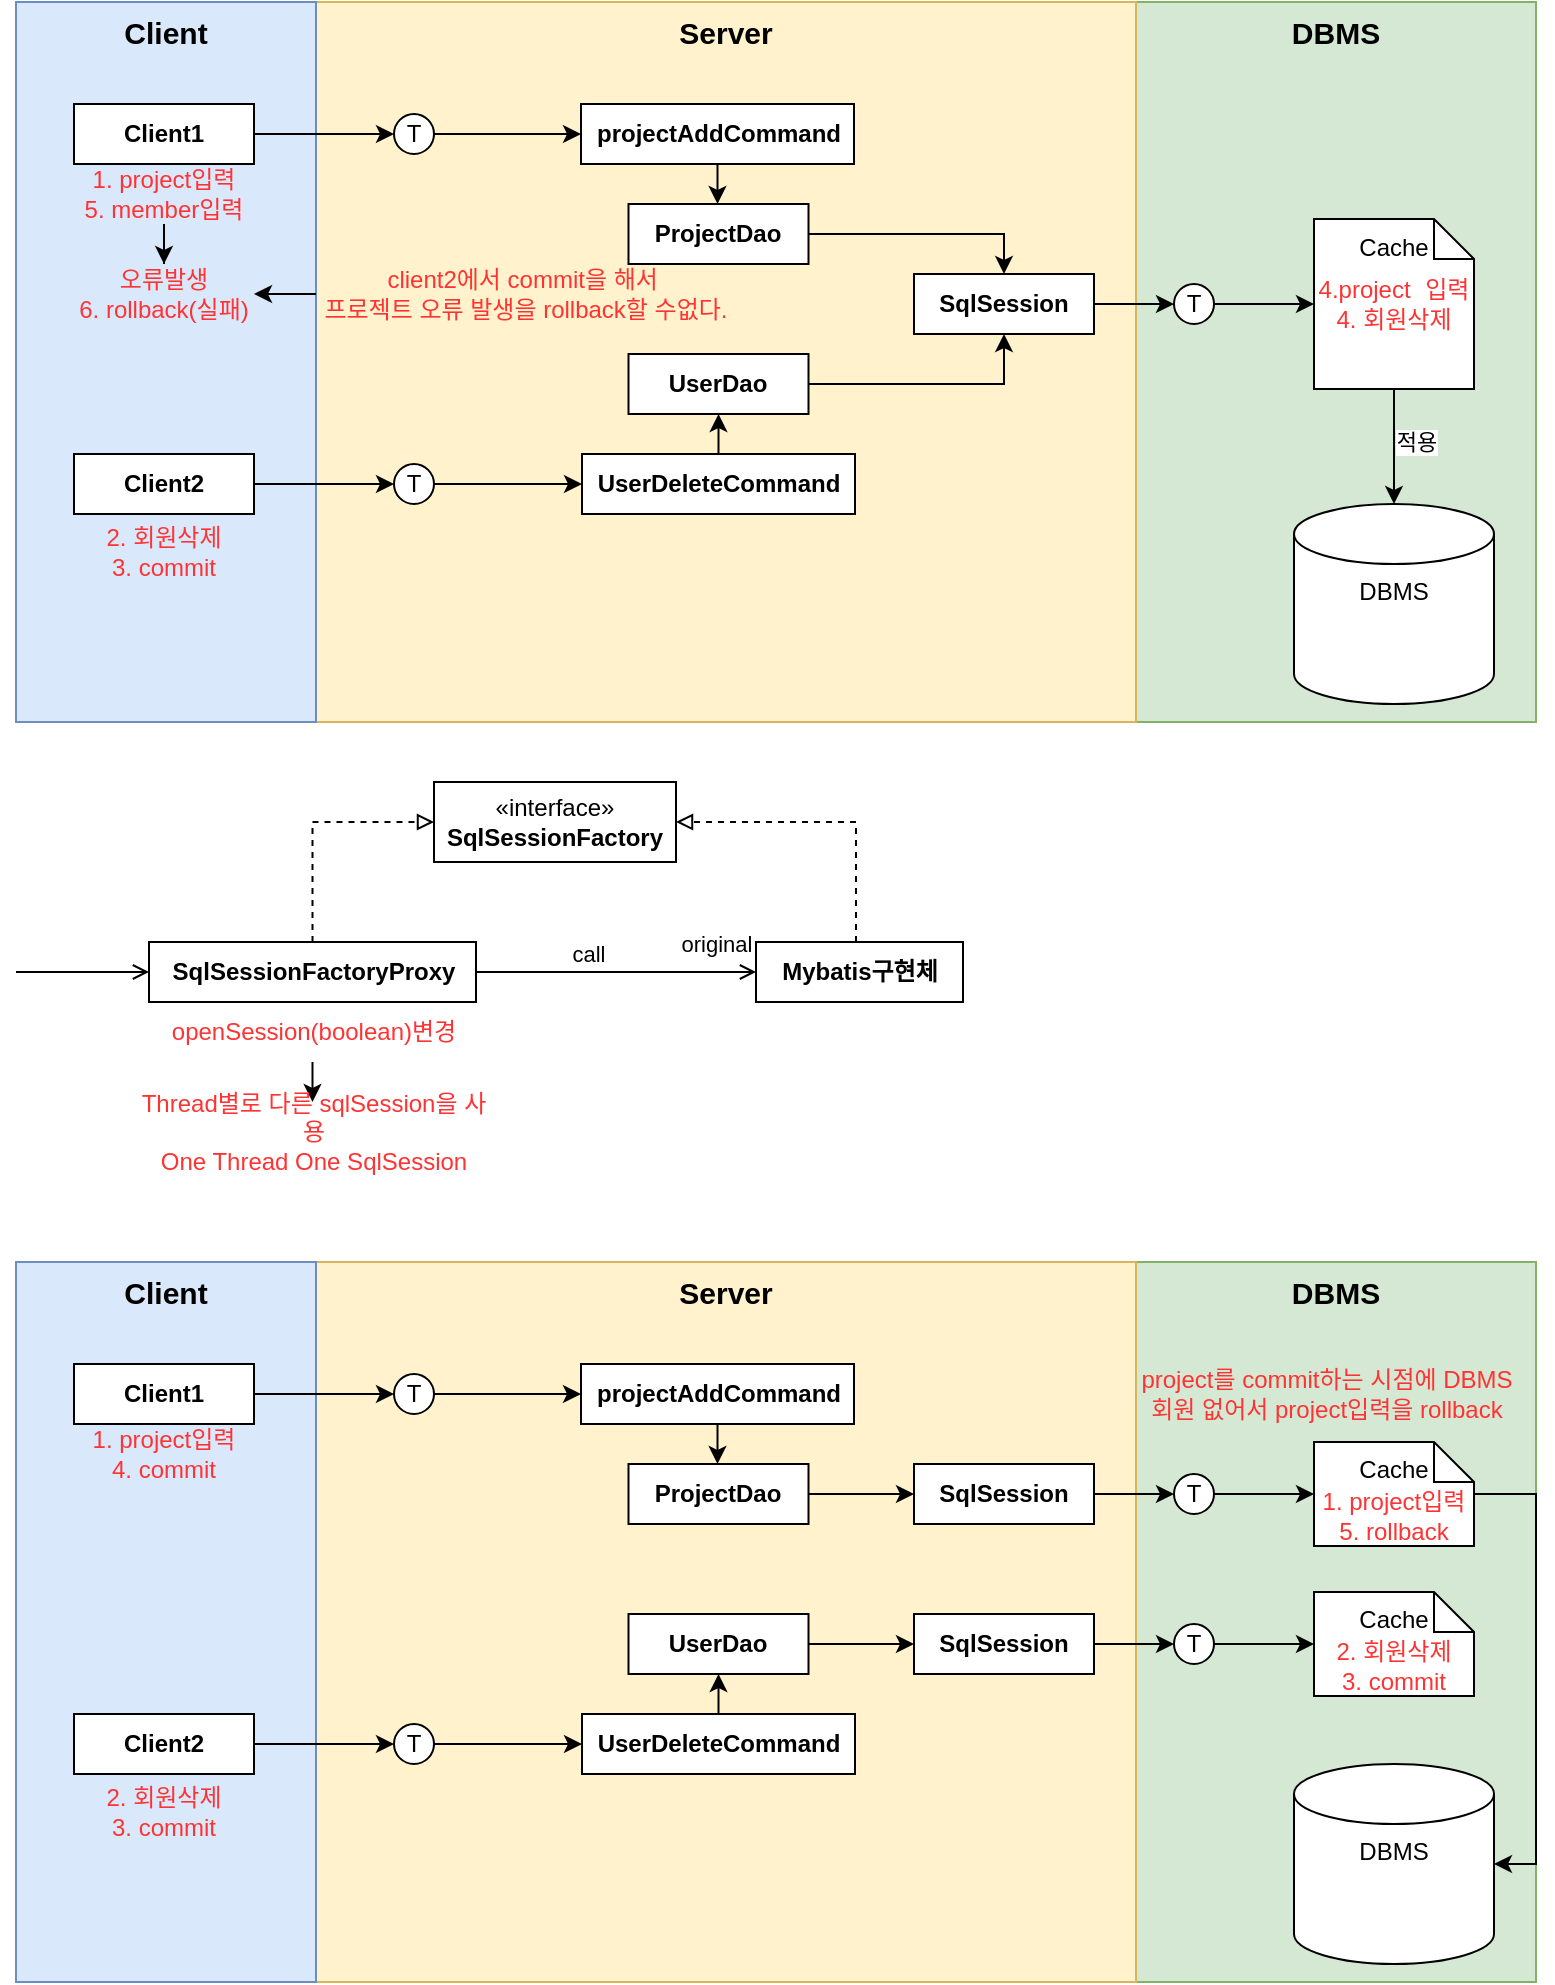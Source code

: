 <mxfile version="24.6.4" type="device">
  <diagram name="페이지-1" id="liNhhcDt3ow6HpiVNdLB">
    <mxGraphModel dx="1147" dy="753" grid="1" gridSize="10" guides="1" tooltips="1" connect="1" arrows="1" fold="1" page="1" pageScale="1" pageWidth="827" pageHeight="1169" math="0" shadow="0">
      <root>
        <mxCell id="0" />
        <mxCell id="1" parent="0" />
        <mxCell id="B-Y1zZOm-TePgbr82z59-119" value="DBMS" style="rounded=0;whiteSpace=wrap;html=1;fillColor=#d5e8d4;strokeColor=#82b366;verticalAlign=top;fontStyle=1;fontSize=15;" vertex="1" parent="1">
          <mxGeometry x="590" y="690" width="200" height="360" as="geometry" />
        </mxCell>
        <mxCell id="B-Y1zZOm-TePgbr82z59-120" value="Server" style="rounded=0;whiteSpace=wrap;html=1;fillColor=#fff2cc;strokeColor=#d6b656;verticalAlign=top;fontStyle=1;fontSize=15;" vertex="1" parent="1">
          <mxGeometry x="180" y="690" width="410" height="360" as="geometry" />
        </mxCell>
        <mxCell id="B-Y1zZOm-TePgbr82z59-121" value="Client" style="rounded=0;whiteSpace=wrap;html=1;fillColor=#dae8fc;strokeColor=#6c8ebf;verticalAlign=top;fontStyle=1;fontSize=15;" vertex="1" parent="1">
          <mxGeometry x="30" y="690" width="150" height="360" as="geometry" />
        </mxCell>
        <mxCell id="B-Y1zZOm-TePgbr82z59-118" value="DBMS" style="rounded=0;whiteSpace=wrap;html=1;fillColor=#d5e8d4;strokeColor=#82b366;verticalAlign=top;fontStyle=1;fontSize=15;" vertex="1" parent="1">
          <mxGeometry x="590" y="60" width="200" height="360" as="geometry" />
        </mxCell>
        <mxCell id="B-Y1zZOm-TePgbr82z59-117" value="Server" style="rounded=0;whiteSpace=wrap;html=1;fillColor=#fff2cc;strokeColor=#d6b656;verticalAlign=top;fontStyle=1;fontSize=15;" vertex="1" parent="1">
          <mxGeometry x="180" y="60" width="410" height="360" as="geometry" />
        </mxCell>
        <mxCell id="B-Y1zZOm-TePgbr82z59-116" value="Client" style="rounded=0;whiteSpace=wrap;html=1;fillColor=#dae8fc;strokeColor=#6c8ebf;verticalAlign=top;fontStyle=1;fontSize=15;" vertex="1" parent="1">
          <mxGeometry x="30" y="60" width="150" height="360" as="geometry" />
        </mxCell>
        <mxCell id="B-Y1zZOm-TePgbr82z59-1" value="" style="edgeStyle=orthogonalEdgeStyle;rounded=0;orthogonalLoop=1;jettySize=auto;html=1;" edge="1" parent="1" source="B-Y1zZOm-TePgbr82z59-2" target="B-Y1zZOm-TePgbr82z59-6">
          <mxGeometry relative="1" as="geometry" />
        </mxCell>
        <mxCell id="B-Y1zZOm-TePgbr82z59-2" value="Client1" style="html=1;whiteSpace=wrap;fontStyle=1" vertex="1" parent="1">
          <mxGeometry x="59" y="111" width="90" height="30" as="geometry" />
        </mxCell>
        <mxCell id="B-Y1zZOm-TePgbr82z59-3" value="" style="edgeStyle=orthogonalEdgeStyle;rounded=0;orthogonalLoop=1;jettySize=auto;html=1;" edge="1" parent="1" source="B-Y1zZOm-TePgbr82z59-4" target="B-Y1zZOm-TePgbr82z59-8">
          <mxGeometry relative="1" as="geometry" />
        </mxCell>
        <mxCell id="B-Y1zZOm-TePgbr82z59-4" value="Client2" style="html=1;whiteSpace=wrap;fontStyle=1" vertex="1" parent="1">
          <mxGeometry x="59" y="286" width="90" height="30" as="geometry" />
        </mxCell>
        <mxCell id="B-Y1zZOm-TePgbr82z59-5" value="" style="edgeStyle=orthogonalEdgeStyle;rounded=0;orthogonalLoop=1;jettySize=auto;html=1;entryX=0;entryY=0.5;entryDx=0;entryDy=0;" edge="1" parent="1" source="B-Y1zZOm-TePgbr82z59-6" target="B-Y1zZOm-TePgbr82z59-10">
          <mxGeometry relative="1" as="geometry" />
        </mxCell>
        <mxCell id="B-Y1zZOm-TePgbr82z59-6" value="T" style="ellipse;whiteSpace=wrap;html=1;align=center;" vertex="1" parent="1">
          <mxGeometry x="219" y="116" width="20" height="20" as="geometry" />
        </mxCell>
        <mxCell id="B-Y1zZOm-TePgbr82z59-7" value="" style="edgeStyle=orthogonalEdgeStyle;rounded=0;orthogonalLoop=1;jettySize=auto;html=1;entryX=0;entryY=0.5;entryDx=0;entryDy=0;" edge="1" parent="1" source="B-Y1zZOm-TePgbr82z59-8" target="B-Y1zZOm-TePgbr82z59-12">
          <mxGeometry relative="1" as="geometry" />
        </mxCell>
        <mxCell id="B-Y1zZOm-TePgbr82z59-8" value="T" style="ellipse;whiteSpace=wrap;html=1;align=center;" vertex="1" parent="1">
          <mxGeometry x="219" y="291" width="20" height="20" as="geometry" />
        </mxCell>
        <mxCell id="B-Y1zZOm-TePgbr82z59-9" value="" style="edgeStyle=orthogonalEdgeStyle;rounded=0;orthogonalLoop=1;jettySize=auto;html=1;entryX=0.5;entryY=0;entryDx=0;entryDy=0;" edge="1" parent="1" source="B-Y1zZOm-TePgbr82z59-10" target="B-Y1zZOm-TePgbr82z59-14">
          <mxGeometry relative="1" as="geometry" />
        </mxCell>
        <mxCell id="B-Y1zZOm-TePgbr82z59-10" value="projectAddCommand" style="html=1;whiteSpace=wrap;fontStyle=1" vertex="1" parent="1">
          <mxGeometry x="312.5" y="111" width="136.5" height="30" as="geometry" />
        </mxCell>
        <mxCell id="B-Y1zZOm-TePgbr82z59-11" style="edgeStyle=orthogonalEdgeStyle;rounded=0;orthogonalLoop=1;jettySize=auto;html=1;entryX=0.5;entryY=1;entryDx=0;entryDy=0;" edge="1" parent="1" source="B-Y1zZOm-TePgbr82z59-12" target="B-Y1zZOm-TePgbr82z59-16">
          <mxGeometry relative="1" as="geometry" />
        </mxCell>
        <mxCell id="B-Y1zZOm-TePgbr82z59-12" value="UserDeleteCommand" style="html=1;whiteSpace=wrap;fontStyle=1" vertex="1" parent="1">
          <mxGeometry x="313" y="286" width="136.5" height="30" as="geometry" />
        </mxCell>
        <mxCell id="B-Y1zZOm-TePgbr82z59-13" style="edgeStyle=orthogonalEdgeStyle;rounded=0;orthogonalLoop=1;jettySize=auto;html=1;entryX=0.5;entryY=0;entryDx=0;entryDy=0;" edge="1" parent="1" source="B-Y1zZOm-TePgbr82z59-14" target="B-Y1zZOm-TePgbr82z59-18">
          <mxGeometry relative="1" as="geometry" />
        </mxCell>
        <mxCell id="B-Y1zZOm-TePgbr82z59-14" value="ProjectDao" style="html=1;whiteSpace=wrap;fontStyle=1" vertex="1" parent="1">
          <mxGeometry x="336.25" y="161" width="90" height="30" as="geometry" />
        </mxCell>
        <mxCell id="B-Y1zZOm-TePgbr82z59-15" style="edgeStyle=orthogonalEdgeStyle;rounded=0;orthogonalLoop=1;jettySize=auto;html=1;entryX=0.5;entryY=1;entryDx=0;entryDy=0;" edge="1" parent="1" source="B-Y1zZOm-TePgbr82z59-16" target="B-Y1zZOm-TePgbr82z59-18">
          <mxGeometry relative="1" as="geometry" />
        </mxCell>
        <mxCell id="B-Y1zZOm-TePgbr82z59-16" value="UserDao" style="html=1;whiteSpace=wrap;fontStyle=1" vertex="1" parent="1">
          <mxGeometry x="336.25" y="236" width="90" height="30" as="geometry" />
        </mxCell>
        <mxCell id="B-Y1zZOm-TePgbr82z59-17" value="" style="edgeStyle=orthogonalEdgeStyle;rounded=0;orthogonalLoop=1;jettySize=auto;html=1;entryX=0;entryY=0.5;entryDx=0;entryDy=0;" edge="1" parent="1" source="B-Y1zZOm-TePgbr82z59-18" target="B-Y1zZOm-TePgbr82z59-20">
          <mxGeometry relative="1" as="geometry" />
        </mxCell>
        <mxCell id="B-Y1zZOm-TePgbr82z59-18" value="SqlSession" style="html=1;whiteSpace=wrap;fontStyle=1" vertex="1" parent="1">
          <mxGeometry x="479" y="196" width="90" height="30" as="geometry" />
        </mxCell>
        <mxCell id="B-Y1zZOm-TePgbr82z59-19" value="" style="edgeStyle=orthogonalEdgeStyle;rounded=0;orthogonalLoop=1;jettySize=auto;html=1;" edge="1" parent="1" source="B-Y1zZOm-TePgbr82z59-20" target="B-Y1zZOm-TePgbr82z59-22">
          <mxGeometry relative="1" as="geometry" />
        </mxCell>
        <mxCell id="B-Y1zZOm-TePgbr82z59-20" value="T" style="ellipse;whiteSpace=wrap;html=1;align=center;" vertex="1" parent="1">
          <mxGeometry x="609" y="201" width="20" height="20" as="geometry" />
        </mxCell>
        <mxCell id="B-Y1zZOm-TePgbr82z59-21" value="적용" style="edgeStyle=orthogonalEdgeStyle;rounded=0;orthogonalLoop=1;jettySize=auto;html=1;" edge="1" parent="1" source="B-Y1zZOm-TePgbr82z59-22" target="B-Y1zZOm-TePgbr82z59-23">
          <mxGeometry x="-0.078" y="11" relative="1" as="geometry">
            <mxPoint as="offset" />
          </mxGeometry>
        </mxCell>
        <mxCell id="B-Y1zZOm-TePgbr82z59-22" value="Cache" style="shape=note;size=20;whiteSpace=wrap;html=1;verticalAlign=top;" vertex="1" parent="1">
          <mxGeometry x="679" y="168.5" width="80" height="85" as="geometry" />
        </mxCell>
        <mxCell id="B-Y1zZOm-TePgbr82z59-23" value="DBMS" style="shape=cylinder3;whiteSpace=wrap;html=1;boundedLbl=1;backgroundOutline=1;size=15;verticalAlign=top;" vertex="1" parent="1">
          <mxGeometry x="669" y="311" width="100" height="100" as="geometry" />
        </mxCell>
        <mxCell id="B-Y1zZOm-TePgbr82z59-31" style="edgeStyle=orthogonalEdgeStyle;rounded=0;orthogonalLoop=1;jettySize=auto;html=1;entryX=0.5;entryY=0;entryDx=0;entryDy=0;" edge="1" parent="1" source="B-Y1zZOm-TePgbr82z59-26" target="B-Y1zZOm-TePgbr82z59-30">
          <mxGeometry relative="1" as="geometry" />
        </mxCell>
        <mxCell id="B-Y1zZOm-TePgbr82z59-26" value="1. project입력&lt;div&gt;5. member입력&lt;/div&gt;" style="text;html=1;align=center;verticalAlign=middle;whiteSpace=wrap;rounded=0;fontColor=#FF3333;" vertex="1" parent="1">
          <mxGeometry x="59" y="141" width="90" height="30" as="geometry" />
        </mxCell>
        <mxCell id="B-Y1zZOm-TePgbr82z59-28" value="2. 회원삭제&lt;div&gt;3. commit&lt;/div&gt;" style="text;html=1;align=center;verticalAlign=middle;whiteSpace=wrap;rounded=0;fontColor=#FF3333;" vertex="1" parent="1">
          <mxGeometry x="59" y="320" width="90" height="30" as="geometry" />
        </mxCell>
        <mxCell id="B-Y1zZOm-TePgbr82z59-29" value="&lt;div&gt;4.project&lt;span style=&quot;white-space: pre;&quot;&gt;&#x9;&lt;/span&gt;입력&lt;/div&gt;&lt;div&gt;4. 회원삭제&lt;/div&gt;" style="text;html=1;align=center;verticalAlign=middle;whiteSpace=wrap;rounded=0;fontColor=#FF3333;" vertex="1" parent="1">
          <mxGeometry x="674" y="196" width="90" height="30" as="geometry" />
        </mxCell>
        <mxCell id="B-Y1zZOm-TePgbr82z59-30" value="오류발생&lt;div&gt;6. rollback(실패)&lt;/div&gt;" style="text;html=1;align=center;verticalAlign=middle;whiteSpace=wrap;rounded=0;fontColor=#FF3333;" vertex="1" parent="1">
          <mxGeometry x="59" y="191" width="90" height="30" as="geometry" />
        </mxCell>
        <mxCell id="B-Y1zZOm-TePgbr82z59-33" style="edgeStyle=orthogonalEdgeStyle;rounded=0;orthogonalLoop=1;jettySize=auto;html=1;entryX=1;entryY=0.5;entryDx=0;entryDy=0;" edge="1" parent="1" source="B-Y1zZOm-TePgbr82z59-32" target="B-Y1zZOm-TePgbr82z59-30">
          <mxGeometry relative="1" as="geometry" />
        </mxCell>
        <mxCell id="B-Y1zZOm-TePgbr82z59-32" value="client2에서 commit을 해서&amp;nbsp;&lt;div&gt;프로젝트 오류 발생을 rollback할 수없다.&lt;/div&gt;" style="text;html=1;align=center;verticalAlign=middle;whiteSpace=wrap;rounded=0;fontColor=#FF3333;" vertex="1" parent="1">
          <mxGeometry x="180" y="191" width="210" height="30" as="geometry" />
        </mxCell>
        <mxCell id="B-Y1zZOm-TePgbr82z59-37" style="edgeStyle=orthogonalEdgeStyle;rounded=0;orthogonalLoop=1;jettySize=auto;html=1;entryX=0;entryY=0.5;entryDx=0;entryDy=0;endArrow=block;endFill=0;dashed=1;" edge="1" parent="1" source="B-Y1zZOm-TePgbr82z59-34" target="B-Y1zZOm-TePgbr82z59-36">
          <mxGeometry relative="1" as="geometry" />
        </mxCell>
        <mxCell id="B-Y1zZOm-TePgbr82z59-39" style="edgeStyle=orthogonalEdgeStyle;rounded=0;orthogonalLoop=1;jettySize=auto;html=1;entryX=0;entryY=0.5;entryDx=0;entryDy=0;endArrow=open;endFill=0;" edge="1" parent="1" source="B-Y1zZOm-TePgbr82z59-34" target="B-Y1zZOm-TePgbr82z59-35">
          <mxGeometry relative="1" as="geometry" />
        </mxCell>
        <mxCell id="B-Y1zZOm-TePgbr82z59-40" value="call" style="edgeLabel;html=1;align=center;verticalAlign=middle;resizable=0;points=[];" vertex="1" connectable="0" parent="B-Y1zZOm-TePgbr82z59-39">
          <mxGeometry x="0.202" relative="1" as="geometry">
            <mxPoint x="-28" y="-9" as="offset" />
          </mxGeometry>
        </mxCell>
        <mxCell id="B-Y1zZOm-TePgbr82z59-41" value="original" style="edgeLabel;html=1;align=center;verticalAlign=middle;resizable=0;points=[];" vertex="1" connectable="0" parent="B-Y1zZOm-TePgbr82z59-39">
          <mxGeometry x="0.905" y="1" relative="1" as="geometry">
            <mxPoint x="-14" y="-13" as="offset" />
          </mxGeometry>
        </mxCell>
        <mxCell id="B-Y1zZOm-TePgbr82z59-42" style="edgeStyle=orthogonalEdgeStyle;rounded=0;orthogonalLoop=1;jettySize=auto;html=1;startArrow=open;startFill=0;endArrow=none;endFill=0;" edge="1" parent="1" source="B-Y1zZOm-TePgbr82z59-34">
          <mxGeometry relative="1" as="geometry">
            <mxPoint x="30" y="545" as="targetPoint" />
          </mxGeometry>
        </mxCell>
        <mxCell id="B-Y1zZOm-TePgbr82z59-34" value="SqlSessionFactoryProxy" style="html=1;whiteSpace=wrap;fontStyle=1" vertex="1" parent="1">
          <mxGeometry x="96.5" y="530" width="163.5" height="30" as="geometry" />
        </mxCell>
        <mxCell id="B-Y1zZOm-TePgbr82z59-38" style="edgeStyle=orthogonalEdgeStyle;rounded=0;orthogonalLoop=1;jettySize=auto;html=1;entryX=1;entryY=0.5;entryDx=0;entryDy=0;endArrow=block;endFill=0;dashed=1;" edge="1" parent="1" source="B-Y1zZOm-TePgbr82z59-35" target="B-Y1zZOm-TePgbr82z59-36">
          <mxGeometry relative="1" as="geometry">
            <Array as="points">
              <mxPoint x="450" y="470" />
            </Array>
          </mxGeometry>
        </mxCell>
        <mxCell id="B-Y1zZOm-TePgbr82z59-35" value="Mybatis구현체" style="html=1;whiteSpace=wrap;fontStyle=1" vertex="1" parent="1">
          <mxGeometry x="400" y="530" width="103.5" height="30" as="geometry" />
        </mxCell>
        <mxCell id="B-Y1zZOm-TePgbr82z59-36" value="«interface»&lt;br&gt;&lt;b&gt;SqlSessionFactory&lt;/b&gt;" style="html=1;whiteSpace=wrap;" vertex="1" parent="1">
          <mxGeometry x="239" y="450" width="121" height="40" as="geometry" />
        </mxCell>
        <mxCell id="B-Y1zZOm-TePgbr82z59-45" style="edgeStyle=orthogonalEdgeStyle;rounded=0;orthogonalLoop=1;jettySize=auto;html=1;entryX=0.5;entryY=0;entryDx=0;entryDy=0;" edge="1" parent="1" source="B-Y1zZOm-TePgbr82z59-43" target="B-Y1zZOm-TePgbr82z59-44">
          <mxGeometry relative="1" as="geometry" />
        </mxCell>
        <mxCell id="B-Y1zZOm-TePgbr82z59-43" value="openSession(boolean)변경" style="text;html=1;align=center;verticalAlign=middle;whiteSpace=wrap;rounded=0;fontColor=#FF3333;" vertex="1" parent="1">
          <mxGeometry x="96.5" y="560" width="163.5" height="30" as="geometry" />
        </mxCell>
        <mxCell id="B-Y1zZOm-TePgbr82z59-44" value="Thread별로 다른 sqlSession을 사용&lt;div&gt;One Thread One SqlSession&lt;/div&gt;" style="text;html=1;align=center;verticalAlign=middle;whiteSpace=wrap;rounded=0;fontColor=#FF3333;" vertex="1" parent="1">
          <mxGeometry x="86.5" y="610" width="183.5" height="30" as="geometry" />
        </mxCell>
        <mxCell id="B-Y1zZOm-TePgbr82z59-78" value="" style="edgeStyle=orthogonalEdgeStyle;rounded=0;orthogonalLoop=1;jettySize=auto;html=1;" edge="1" parent="1" source="B-Y1zZOm-TePgbr82z59-79" target="B-Y1zZOm-TePgbr82z59-83">
          <mxGeometry relative="1" as="geometry" />
        </mxCell>
        <mxCell id="B-Y1zZOm-TePgbr82z59-79" value="Client1" style="html=1;whiteSpace=wrap;fontStyle=1" vertex="1" parent="1">
          <mxGeometry x="59" y="741" width="90" height="30" as="geometry" />
        </mxCell>
        <mxCell id="B-Y1zZOm-TePgbr82z59-80" value="" style="edgeStyle=orthogonalEdgeStyle;rounded=0;orthogonalLoop=1;jettySize=auto;html=1;" edge="1" parent="1" source="B-Y1zZOm-TePgbr82z59-81" target="B-Y1zZOm-TePgbr82z59-85">
          <mxGeometry relative="1" as="geometry" />
        </mxCell>
        <mxCell id="B-Y1zZOm-TePgbr82z59-81" value="Client2" style="html=1;whiteSpace=wrap;fontStyle=1" vertex="1" parent="1">
          <mxGeometry x="59" y="916" width="90" height="30" as="geometry" />
        </mxCell>
        <mxCell id="B-Y1zZOm-TePgbr82z59-82" value="" style="edgeStyle=orthogonalEdgeStyle;rounded=0;orthogonalLoop=1;jettySize=auto;html=1;entryX=0;entryY=0.5;entryDx=0;entryDy=0;" edge="1" parent="1" source="B-Y1zZOm-TePgbr82z59-83" target="B-Y1zZOm-TePgbr82z59-87">
          <mxGeometry relative="1" as="geometry" />
        </mxCell>
        <mxCell id="B-Y1zZOm-TePgbr82z59-83" value="T" style="ellipse;whiteSpace=wrap;html=1;align=center;" vertex="1" parent="1">
          <mxGeometry x="219" y="746" width="20" height="20" as="geometry" />
        </mxCell>
        <mxCell id="B-Y1zZOm-TePgbr82z59-84" value="" style="edgeStyle=orthogonalEdgeStyle;rounded=0;orthogonalLoop=1;jettySize=auto;html=1;entryX=0;entryY=0.5;entryDx=0;entryDy=0;" edge="1" parent="1" source="B-Y1zZOm-TePgbr82z59-85" target="B-Y1zZOm-TePgbr82z59-89">
          <mxGeometry relative="1" as="geometry" />
        </mxCell>
        <mxCell id="B-Y1zZOm-TePgbr82z59-85" value="T" style="ellipse;whiteSpace=wrap;html=1;align=center;" vertex="1" parent="1">
          <mxGeometry x="219" y="921" width="20" height="20" as="geometry" />
        </mxCell>
        <mxCell id="B-Y1zZOm-TePgbr82z59-86" value="" style="edgeStyle=orthogonalEdgeStyle;rounded=0;orthogonalLoop=1;jettySize=auto;html=1;entryX=0.5;entryY=0;entryDx=0;entryDy=0;" edge="1" parent="1" source="B-Y1zZOm-TePgbr82z59-87" target="B-Y1zZOm-TePgbr82z59-91">
          <mxGeometry relative="1" as="geometry" />
        </mxCell>
        <mxCell id="B-Y1zZOm-TePgbr82z59-87" value="projectAddCommand" style="html=1;whiteSpace=wrap;fontStyle=1" vertex="1" parent="1">
          <mxGeometry x="312.5" y="741" width="136.5" height="30" as="geometry" />
        </mxCell>
        <mxCell id="B-Y1zZOm-TePgbr82z59-88" style="edgeStyle=orthogonalEdgeStyle;rounded=0;orthogonalLoop=1;jettySize=auto;html=1;entryX=0.5;entryY=1;entryDx=0;entryDy=0;" edge="1" parent="1" source="B-Y1zZOm-TePgbr82z59-89" target="B-Y1zZOm-TePgbr82z59-93">
          <mxGeometry relative="1" as="geometry" />
        </mxCell>
        <mxCell id="B-Y1zZOm-TePgbr82z59-89" value="UserDeleteCommand" style="html=1;whiteSpace=wrap;fontStyle=1" vertex="1" parent="1">
          <mxGeometry x="313" y="916" width="136.5" height="30" as="geometry" />
        </mxCell>
        <mxCell id="B-Y1zZOm-TePgbr82z59-90" style="edgeStyle=orthogonalEdgeStyle;rounded=0;orthogonalLoop=1;jettySize=auto;html=1;entryX=0;entryY=0.5;entryDx=0;entryDy=0;" edge="1" parent="1" source="B-Y1zZOm-TePgbr82z59-91" target="B-Y1zZOm-TePgbr82z59-95">
          <mxGeometry relative="1" as="geometry" />
        </mxCell>
        <mxCell id="B-Y1zZOm-TePgbr82z59-91" value="ProjectDao" style="html=1;whiteSpace=wrap;fontStyle=1" vertex="1" parent="1">
          <mxGeometry x="336.25" y="791" width="90" height="30" as="geometry" />
        </mxCell>
        <mxCell id="B-Y1zZOm-TePgbr82z59-115" style="edgeStyle=orthogonalEdgeStyle;rounded=0;orthogonalLoop=1;jettySize=auto;html=1;entryX=0;entryY=0.5;entryDx=0;entryDy=0;" edge="1" parent="1" source="B-Y1zZOm-TePgbr82z59-93" target="B-Y1zZOm-TePgbr82z59-111">
          <mxGeometry relative="1" as="geometry" />
        </mxCell>
        <mxCell id="B-Y1zZOm-TePgbr82z59-93" value="UserDao" style="html=1;whiteSpace=wrap;fontStyle=1" vertex="1" parent="1">
          <mxGeometry x="336.25" y="866" width="90" height="30" as="geometry" />
        </mxCell>
        <mxCell id="B-Y1zZOm-TePgbr82z59-94" value="" style="edgeStyle=orthogonalEdgeStyle;rounded=0;orthogonalLoop=1;jettySize=auto;html=1;entryX=0;entryY=0.5;entryDx=0;entryDy=0;exitX=1;exitY=0.5;exitDx=0;exitDy=0;" edge="1" parent="1" source="B-Y1zZOm-TePgbr82z59-95" target="B-Y1zZOm-TePgbr82z59-97">
          <mxGeometry relative="1" as="geometry">
            <mxPoint x="569" y="771" as="sourcePoint" />
          </mxGeometry>
        </mxCell>
        <mxCell id="B-Y1zZOm-TePgbr82z59-95" value="SqlSession" style="html=1;whiteSpace=wrap;fontStyle=1" vertex="1" parent="1">
          <mxGeometry x="479" y="791" width="90" height="30" as="geometry" />
        </mxCell>
        <mxCell id="B-Y1zZOm-TePgbr82z59-96" value="" style="edgeStyle=orthogonalEdgeStyle;rounded=0;orthogonalLoop=1;jettySize=auto;html=1;" edge="1" parent="1" source="B-Y1zZOm-TePgbr82z59-97" target="B-Y1zZOm-TePgbr82z59-99">
          <mxGeometry relative="1" as="geometry" />
        </mxCell>
        <mxCell id="B-Y1zZOm-TePgbr82z59-97" value="T" style="ellipse;whiteSpace=wrap;html=1;align=center;" vertex="1" parent="1">
          <mxGeometry x="609" y="796" width="20" height="20" as="geometry" />
        </mxCell>
        <mxCell id="B-Y1zZOm-TePgbr82z59-98" value="" style="edgeStyle=orthogonalEdgeStyle;rounded=0;orthogonalLoop=1;jettySize=auto;html=1;" edge="1" parent="1" source="B-Y1zZOm-TePgbr82z59-99" target="B-Y1zZOm-TePgbr82z59-100">
          <mxGeometry x="-0.078" y="11" relative="1" as="geometry">
            <mxPoint as="offset" />
            <Array as="points">
              <mxPoint x="790" y="806.0" />
              <mxPoint x="790" y="991" />
            </Array>
          </mxGeometry>
        </mxCell>
        <mxCell id="B-Y1zZOm-TePgbr82z59-99" value="Cache" style="shape=note;size=20;whiteSpace=wrap;html=1;verticalAlign=top;" vertex="1" parent="1">
          <mxGeometry x="679" y="780" width="80" height="52" as="geometry" />
        </mxCell>
        <mxCell id="B-Y1zZOm-TePgbr82z59-100" value="DBMS" style="shape=cylinder3;whiteSpace=wrap;html=1;boundedLbl=1;backgroundOutline=1;size=15;verticalAlign=top;" vertex="1" parent="1">
          <mxGeometry x="669" y="941" width="100" height="100" as="geometry" />
        </mxCell>
        <mxCell id="B-Y1zZOm-TePgbr82z59-110" value="" style="edgeStyle=orthogonalEdgeStyle;rounded=0;orthogonalLoop=1;jettySize=auto;html=1;entryX=0;entryY=0.5;entryDx=0;entryDy=0;exitX=1;exitY=0.5;exitDx=0;exitDy=0;" edge="1" parent="1" source="B-Y1zZOm-TePgbr82z59-111" target="B-Y1zZOm-TePgbr82z59-113">
          <mxGeometry relative="1" as="geometry">
            <mxPoint x="569" y="846" as="sourcePoint" />
          </mxGeometry>
        </mxCell>
        <mxCell id="B-Y1zZOm-TePgbr82z59-111" value="SqlSession" style="html=1;whiteSpace=wrap;fontStyle=1" vertex="1" parent="1">
          <mxGeometry x="479" y="866" width="90" height="30" as="geometry" />
        </mxCell>
        <mxCell id="B-Y1zZOm-TePgbr82z59-112" value="" style="edgeStyle=orthogonalEdgeStyle;rounded=0;orthogonalLoop=1;jettySize=auto;html=1;" edge="1" parent="1" source="B-Y1zZOm-TePgbr82z59-113" target="B-Y1zZOm-TePgbr82z59-114">
          <mxGeometry relative="1" as="geometry" />
        </mxCell>
        <mxCell id="B-Y1zZOm-TePgbr82z59-113" value="T" style="ellipse;whiteSpace=wrap;html=1;align=center;" vertex="1" parent="1">
          <mxGeometry x="609" y="871" width="20" height="20" as="geometry" />
        </mxCell>
        <mxCell id="B-Y1zZOm-TePgbr82z59-114" value="Cache" style="shape=note;size=20;whiteSpace=wrap;html=1;verticalAlign=top;" vertex="1" parent="1">
          <mxGeometry x="679" y="855" width="80" height="52" as="geometry" />
        </mxCell>
        <mxCell id="B-Y1zZOm-TePgbr82z59-122" value="2. 회원삭제&lt;div&gt;3. commit&lt;/div&gt;" style="text;html=1;align=center;verticalAlign=middle;whiteSpace=wrap;rounded=0;fontColor=#FF3333;" vertex="1" parent="1">
          <mxGeometry x="59" y="950" width="90" height="30" as="geometry" />
        </mxCell>
        <mxCell id="B-Y1zZOm-TePgbr82z59-124" value="1. project입력&lt;div&gt;4. commit&lt;/div&gt;" style="text;html=1;align=center;verticalAlign=middle;whiteSpace=wrap;rounded=0;fontColor=#FF3333;" vertex="1" parent="1">
          <mxGeometry x="59" y="771" width="90" height="30" as="geometry" />
        </mxCell>
        <mxCell id="B-Y1zZOm-TePgbr82z59-125" value="2. 회원삭제&lt;div&gt;3. commit&lt;/div&gt;" style="text;html=1;align=center;verticalAlign=middle;whiteSpace=wrap;rounded=0;fontColor=#FF3333;" vertex="1" parent="1">
          <mxGeometry x="674" y="877" width="90" height="30" as="geometry" />
        </mxCell>
        <mxCell id="B-Y1zZOm-TePgbr82z59-126" value="1. project입력&lt;div&gt;5. rollback&lt;/div&gt;" style="text;html=1;align=center;verticalAlign=middle;whiteSpace=wrap;rounded=0;fontColor=#FF3333;" vertex="1" parent="1">
          <mxGeometry x="674" y="802" width="90" height="30" as="geometry" />
        </mxCell>
        <mxCell id="B-Y1zZOm-TePgbr82z59-127" value="project를 commit하는 시점에 DBMS 회원 없어서 project입력을 rollback" style="text;html=1;align=center;verticalAlign=middle;whiteSpace=wrap;rounded=0;fontColor=#FF3333;" vertex="1" parent="1">
          <mxGeometry x="590" y="741" width="191" height="30" as="geometry" />
        </mxCell>
      </root>
    </mxGraphModel>
  </diagram>
</mxfile>
